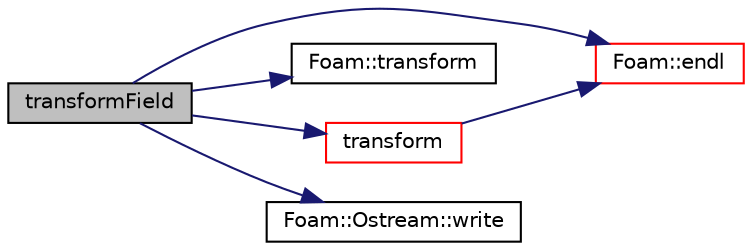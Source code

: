 digraph "transformField"
{
  bgcolor="transparent";
  edge [fontname="Helvetica",fontsize="10",labelfontname="Helvetica",labelfontsize="10"];
  node [fontname="Helvetica",fontsize="10",shape=record];
  rankdir="LR";
  Node1 [label="transformField",height=0.2,width=0.4,color="black", fillcolor="grey75", style="filled", fontcolor="black"];
  Node1 -> Node2 [color="midnightblue",fontsize="10",style="solid",fontname="Helvetica"];
  Node2 [label="Foam::endl",height=0.2,width=0.4,color="red",URL="$a10974.html#a2db8fe02a0d3909e9351bb4275b23ce4",tooltip="Add newline and flush stream. "];
  Node1 -> Node3 [color="midnightblue",fontsize="10",style="solid",fontname="Helvetica"];
  Node3 [label="Foam::transform",height=0.2,width=0.4,color="black",URL="$a10974.html#a919915170941701c1223291531ad010c"];
  Node1 -> Node4 [color="midnightblue",fontsize="10",style="solid",fontname="Helvetica"];
  Node4 [label="transform",height=0.2,width=0.4,color="red",URL="$a00769.html#aa4d9665590bd54ba500567b9d4780bb4"];
  Node4 -> Node2 [color="midnightblue",fontsize="10",style="solid",fontname="Helvetica"];
  Node1 -> Node5 [color="midnightblue",fontsize="10",style="solid",fontname="Helvetica"];
  Node5 [label="Foam::Ostream::write",height=0.2,width=0.4,color="black",URL="$a01774.html#a81a19ad9e4098b4701cc8bab9a59d78b",tooltip="Write next token to stream. "];
}
